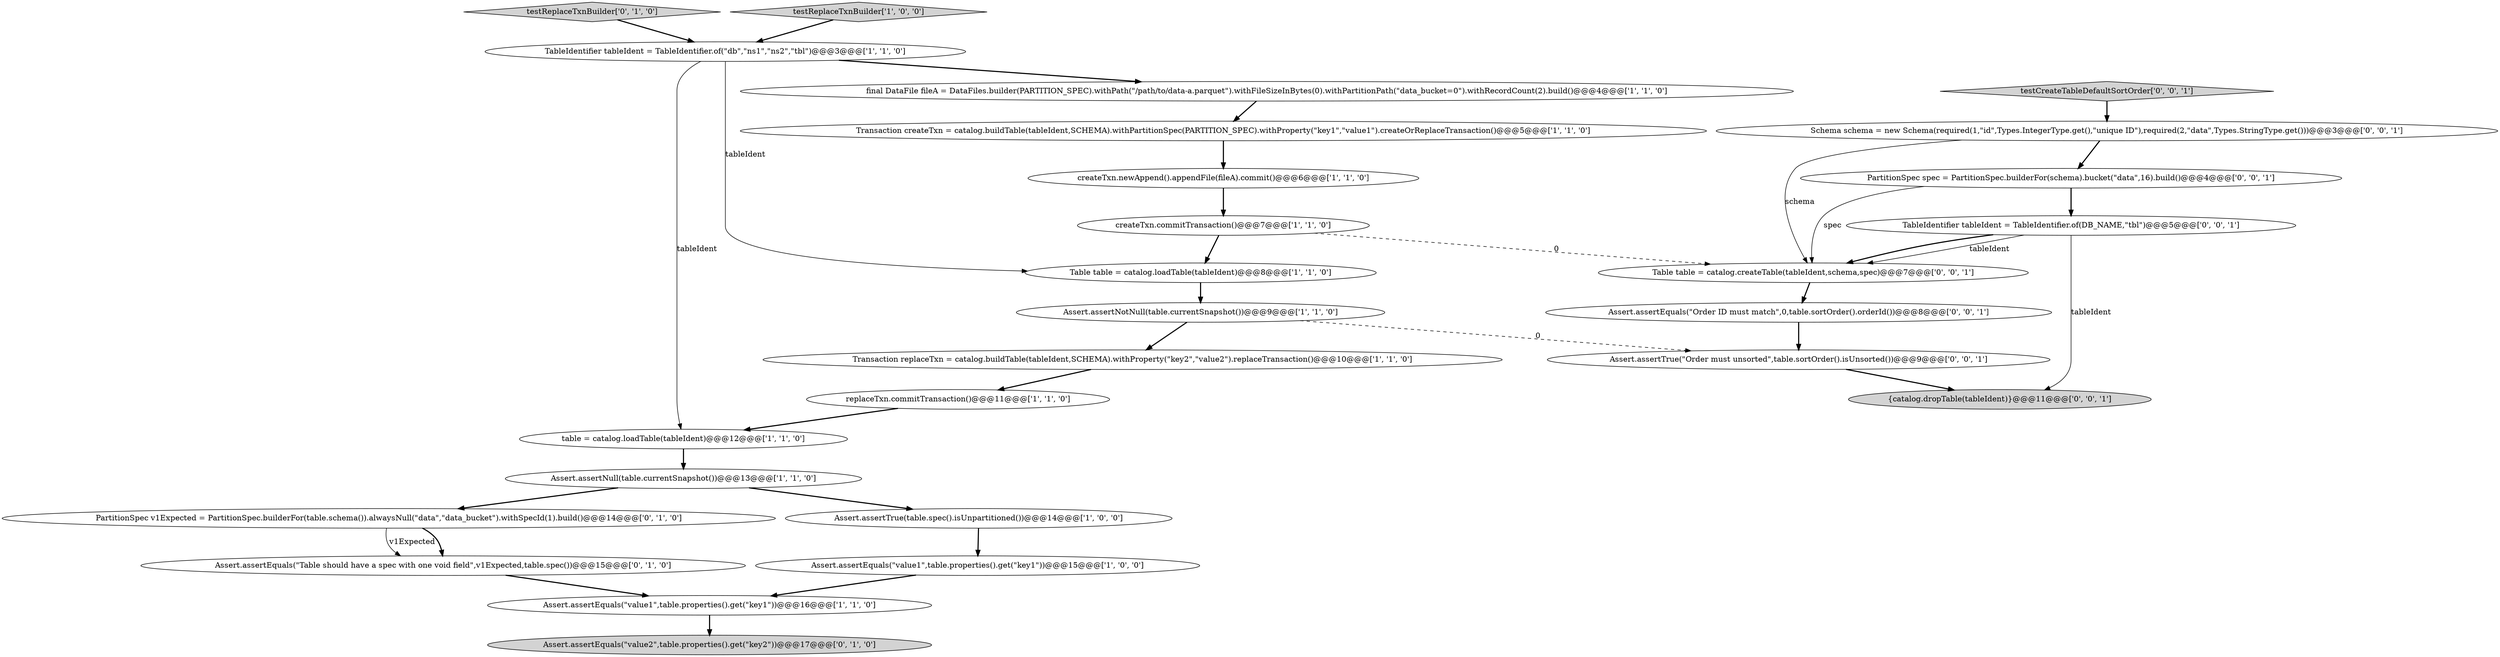 digraph {
5 [style = filled, label = "Assert.assertEquals(\"value1\",table.properties().get(\"key1\"))@@@16@@@['1', '1', '0']", fillcolor = white, shape = ellipse image = "AAA0AAABBB1BBB"];
16 [style = filled, label = "Assert.assertEquals(\"value2\",table.properties().get(\"key2\"))@@@17@@@['0', '1', '0']", fillcolor = lightgray, shape = ellipse image = "AAA0AAABBB2BBB"];
6 [style = filled, label = "createTxn.newAppend().appendFile(fileA).commit()@@@6@@@['1', '1', '0']", fillcolor = white, shape = ellipse image = "AAA0AAABBB1BBB"];
18 [style = filled, label = "testReplaceTxnBuilder['0', '1', '0']", fillcolor = lightgray, shape = diamond image = "AAA0AAABBB2BBB"];
10 [style = filled, label = "createTxn.commitTransaction()@@@7@@@['1', '1', '0']", fillcolor = white, shape = ellipse image = "AAA0AAABBB1BBB"];
4 [style = filled, label = "Assert.assertNotNull(table.currentSnapshot())@@@9@@@['1', '1', '0']", fillcolor = white, shape = ellipse image = "AAA0AAABBB1BBB"];
9 [style = filled, label = "replaceTxn.commitTransaction()@@@11@@@['1', '1', '0']", fillcolor = white, shape = ellipse image = "AAA0AAABBB1BBB"];
24 [style = filled, label = "testCreateTableDefaultSortOrder['0', '0', '1']", fillcolor = lightgray, shape = diamond image = "AAA0AAABBB3BBB"];
21 [style = filled, label = "Assert.assertTrue(\"Order must unsorted\",table.sortOrder().isUnsorted())@@@9@@@['0', '0', '1']", fillcolor = white, shape = ellipse image = "AAA0AAABBB3BBB"];
25 [style = filled, label = "Table table = catalog.createTable(tableIdent,schema,spec)@@@7@@@['0', '0', '1']", fillcolor = white, shape = ellipse image = "AAA0AAABBB3BBB"];
3 [style = filled, label = "testReplaceTxnBuilder['1', '0', '0']", fillcolor = lightgray, shape = diamond image = "AAA0AAABBB1BBB"];
20 [style = filled, label = "{catalog.dropTable(tableIdent)}@@@11@@@['0', '0', '1']", fillcolor = lightgray, shape = ellipse image = "AAA0AAABBB3BBB"];
2 [style = filled, label = "table = catalog.loadTable(tableIdent)@@@12@@@['1', '1', '0']", fillcolor = white, shape = ellipse image = "AAA0AAABBB1BBB"];
23 [style = filled, label = "PartitionSpec spec = PartitionSpec.builderFor(schema).bucket(\"data\",16).build()@@@4@@@['0', '0', '1']", fillcolor = white, shape = ellipse image = "AAA0AAABBB3BBB"];
8 [style = filled, label = "Assert.assertTrue(table.spec().isUnpartitioned())@@@14@@@['1', '0', '0']", fillcolor = white, shape = ellipse image = "AAA0AAABBB1BBB"];
19 [style = filled, label = "Assert.assertEquals(\"Order ID must match\",0,table.sortOrder().orderId())@@@8@@@['0', '0', '1']", fillcolor = white, shape = ellipse image = "AAA0AAABBB3BBB"];
11 [style = filled, label = "Table table = catalog.loadTable(tableIdent)@@@8@@@['1', '1', '0']", fillcolor = white, shape = ellipse image = "AAA0AAABBB1BBB"];
15 [style = filled, label = "Assert.assertEquals(\"Table should have a spec with one void field\",v1Expected,table.spec())@@@15@@@['0', '1', '0']", fillcolor = white, shape = ellipse image = "AAA1AAABBB2BBB"];
22 [style = filled, label = "Schema schema = new Schema(required(1,\"id\",Types.IntegerType.get(),\"unique ID\"),required(2,\"data\",Types.StringType.get()))@@@3@@@['0', '0', '1']", fillcolor = white, shape = ellipse image = "AAA0AAABBB3BBB"];
0 [style = filled, label = "Assert.assertNull(table.currentSnapshot())@@@13@@@['1', '1', '0']", fillcolor = white, shape = ellipse image = "AAA0AAABBB1BBB"];
1 [style = filled, label = "TableIdentifier tableIdent = TableIdentifier.of(\"db\",\"ns1\",\"ns2\",\"tbl\")@@@3@@@['1', '1', '0']", fillcolor = white, shape = ellipse image = "AAA0AAABBB1BBB"];
7 [style = filled, label = "Transaction replaceTxn = catalog.buildTable(tableIdent,SCHEMA).withProperty(\"key2\",\"value2\").replaceTransaction()@@@10@@@['1', '1', '0']", fillcolor = white, shape = ellipse image = "AAA0AAABBB1BBB"];
14 [style = filled, label = "Transaction createTxn = catalog.buildTable(tableIdent,SCHEMA).withPartitionSpec(PARTITION_SPEC).withProperty(\"key1\",\"value1\").createOrReplaceTransaction()@@@5@@@['1', '1', '0']", fillcolor = white, shape = ellipse image = "AAA0AAABBB1BBB"];
12 [style = filled, label = "Assert.assertEquals(\"value1\",table.properties().get(\"key1\"))@@@15@@@['1', '0', '0']", fillcolor = white, shape = ellipse image = "AAA0AAABBB1BBB"];
26 [style = filled, label = "TableIdentifier tableIdent = TableIdentifier.of(DB_NAME,\"tbl\")@@@5@@@['0', '0', '1']", fillcolor = white, shape = ellipse image = "AAA0AAABBB3BBB"];
13 [style = filled, label = "final DataFile fileA = DataFiles.builder(PARTITION_SPEC).withPath(\"/path/to/data-a.parquet\").withFileSizeInBytes(0).withPartitionPath(\"data_bucket=0\").withRecordCount(2).build()@@@4@@@['1', '1', '0']", fillcolor = white, shape = ellipse image = "AAA0AAABBB1BBB"];
17 [style = filled, label = "PartitionSpec v1Expected = PartitionSpec.builderFor(table.schema()).alwaysNull(\"data\",\"data_bucket\").withSpecId(1).build()@@@14@@@['0', '1', '0']", fillcolor = white, shape = ellipse image = "AAA0AAABBB2BBB"];
11->4 [style = bold, label=""];
4->7 [style = bold, label=""];
8->12 [style = bold, label=""];
4->21 [style = dashed, label="0"];
10->25 [style = dashed, label="0"];
7->9 [style = bold, label=""];
25->19 [style = bold, label=""];
9->2 [style = bold, label=""];
10->11 [style = bold, label=""];
0->8 [style = bold, label=""];
3->1 [style = bold, label=""];
23->26 [style = bold, label=""];
24->22 [style = bold, label=""];
6->10 [style = bold, label=""];
26->25 [style = solid, label="tableIdent"];
17->15 [style = solid, label="v1Expected"];
26->20 [style = solid, label="tableIdent"];
19->21 [style = bold, label=""];
26->25 [style = bold, label=""];
12->5 [style = bold, label=""];
23->25 [style = solid, label="spec"];
21->20 [style = bold, label=""];
1->2 [style = solid, label="tableIdent"];
22->25 [style = solid, label="schema"];
17->15 [style = bold, label=""];
1->11 [style = solid, label="tableIdent"];
15->5 [style = bold, label=""];
0->17 [style = bold, label=""];
14->6 [style = bold, label=""];
18->1 [style = bold, label=""];
2->0 [style = bold, label=""];
22->23 [style = bold, label=""];
13->14 [style = bold, label=""];
5->16 [style = bold, label=""];
1->13 [style = bold, label=""];
}
